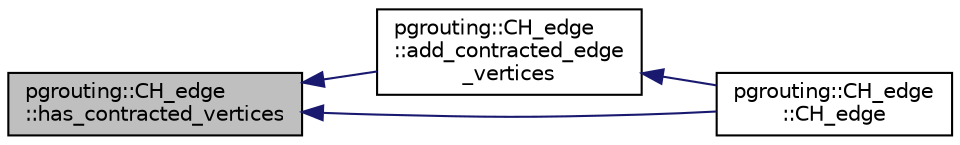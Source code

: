 digraph "pgrouting::CH_edge::has_contracted_vertices"
{
  edge [fontname="Helvetica",fontsize="10",labelfontname="Helvetica",labelfontsize="10"];
  node [fontname="Helvetica",fontsize="10",shape=record];
  rankdir="LR";
  Node44 [label="pgrouting::CH_edge\l::has_contracted_vertices",height=0.2,width=0.4,color="black", fillcolor="grey75", style="filled", fontcolor="black"];
  Node44 -> Node45 [dir="back",color="midnightblue",fontsize="10",style="solid",fontname="Helvetica"];
  Node45 [label="pgrouting::CH_edge\l::add_contracted_edge\l_vertices",height=0.2,width=0.4,color="black", fillcolor="white", style="filled",URL="$classpgrouting_1_1CH__edge.html#a2bff292b91e87794f3454a7666611b6d"];
  Node45 -> Node46 [dir="back",color="midnightblue",fontsize="10",style="solid",fontname="Helvetica"];
  Node46 [label="pgrouting::CH_edge\l::CH_edge",height=0.2,width=0.4,color="black", fillcolor="white", style="filled",URL="$classpgrouting_1_1CH__edge.html#a192be16961e7e67a67c96c7f9662e584"];
  Node44 -> Node46 [dir="back",color="midnightblue",fontsize="10",style="solid",fontname="Helvetica"];
}
